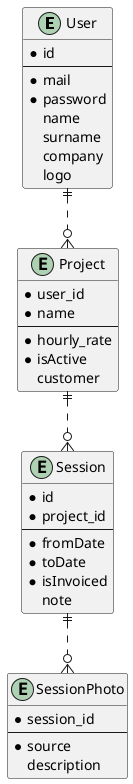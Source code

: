 @startuml track-your-time-data

entity User {
    * id
    --
    * mail
    * password
    name
    surname
    company
    logo
}

entity Project {
    * user_id
    * name
    --
    * hourly_rate
    * isActive
    customer
    ' customer just as a name/description,
    ' for now not a separate entity
}

entity Session {
    * id
    * project_id
    --
    * fromDate
    * toDate
    ' maybe just fromDate and duration?
    '
    * isInvoiced
    note
}

entity SessionPhoto {
    * session_id
    --
    * source
    description
}


'Relations

User ||..o{ Project
Project ||..o{ Session
Session ||..o{ SessionPhoto

@enduml